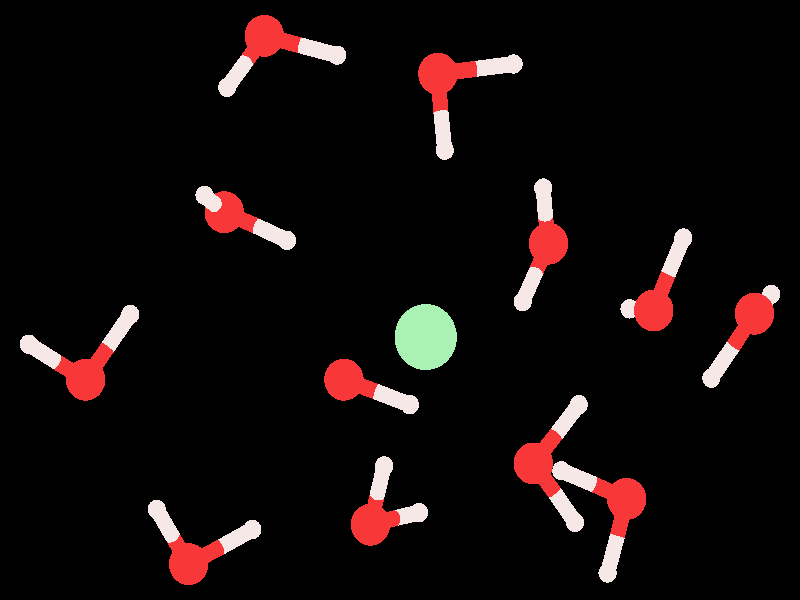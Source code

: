 #include "colors.inc"
#include "finish.inc"

global_settings {assumed_gamma 1 max_trace_level 6}
background {color White transmit 1.0}
camera {orthographic angle 0
  right -10.56*x up 7.45*y
  direction 50.00*z
  location <0,0,50.00> look_at <0,0,0>}


light_source {<  2.00,   3.00,  40.00> color White
  area_light <0.70, 0, 0>, <0, 0.70, 0>, 3, 3
  adaptive 1 jitter}
// no fog
#declare simple = finish {phong 0.7}
#declare pale = finish {ambient 0.5 diffuse 0.85 roughness 0.001 specular 0.200 }
#declare intermediate = finish {ambient 0.3 diffuse 0.6 specular 0.1 roughness 0.04}
#declare vmd = finish {ambient 0.0 diffuse 0.65 phong 0.1 phong_size 40.0 specular 0.5 }
#declare jmol = finish {ambient 0.2 diffuse 0.6 specular 1 roughness 0.001 metallic}
#declare ase2 = finish {ambient 0.05 brilliance 3 diffuse 0.6 metallic specular 0.7 roughness 0.04 reflection 0.15}
#declare ase3 = finish {ambient 0.15 brilliance 2 diffuse 0.6 metallic specular 1.0 roughness 0.001 reflection 0.0}
#declare glass = finish {ambient 0.05 diffuse 0.3 specular 1.0 roughness 0.001}
#declare glass2 = finish {ambient 0.01 diffuse 0.3 specular 1.0 reflection 0.25 roughness 0.001}
#declare Rcell = 0.050;
#declare Rbond = 0.100;

#macro atom(LOC, R, COL, TRANS, FIN)
  sphere{LOC, R texture{pigment{color COL transmit TRANS} finish{FIN}}}
#end
#macro constrain(LOC, R, COL, TRANS FIN)
union{torus{R, Rcell rotate 45*z texture{pigment{color COL transmit TRANS} finish{FIN}}}
     torus{R, Rcell rotate -45*z texture{pigment{color COL transmit TRANS} finish{FIN}}}
     translate LOC}
#end

// no cell vertices
atom(<  3.35,  -0.13,  -3.43>, 0.26, rgb <0.94, 0.04, 0.04>, 0.0, jmol) // #0
atom(<  3.03,  -0.11,  -4.33>, 0.12, rgb <0.91, 0.81, 0.79>, 0.0, jmol) // #1
atom(<  3.74,   0.77,  -3.36>, 0.12, rgb <0.91, 0.81, 0.79>, 0.0, jmol) // #2
atom(< -1.79,   3.28,  -7.02>, 0.26, rgb <0.94, 0.04, 0.04>, 0.0, jmol) // #3
atom(< -2.28,   2.64,  -6.41>, 0.12, rgb <0.91, 0.81, 0.79>, 0.0, jmol) // #4
atom(< -0.83,   3.04,  -6.70>, 0.12, rgb <0.91, 0.81, 0.79>, 0.0, jmol) // #5
atom(< -0.74,  -0.99,  -2.95>, 0.26, rgb <0.94, 0.04, 0.04>, 0.0, jmol) // #6
atom(< -0.68,  -0.90,  -3.92>, 0.12, rgb <0.91, 0.81, 0.79>, 0.0, jmol) // #7
atom(<  0.13,  -1.30,  -2.70>, 0.12, rgb <0.91, 0.81, 0.79>, 0.0, jmol) // #8
atom(< -4.15,  -0.99,  -5.82>, 0.26, rgb <0.94, 0.04, 0.04>, 0.0, jmol) // #9
atom(< -4.90,  -0.55,  -5.45>, 0.12, rgb <0.91, 0.81, 0.79>, 0.0, jmol) // #10
atom(< -3.56,  -0.18,  -5.96>, 0.12, rgb <0.91, 0.81, 0.79>, 0.0, jmol) // #11
atom(<  4.68,  -0.17,  -6.34>, 0.26, rgb <0.94, 0.04, 0.04>, 0.0, jmol) // #12
atom(<  4.90,   0.07,  -7.26>, 0.12, rgb <0.91, 0.81, 0.79>, 0.0, jmol) // #13
atom(<  4.11,  -0.97,  -6.48>, 0.12, rgb <0.91, 0.81, 0.79>, 0.0, jmol) // #14
atom(< -2.32,   1.09,  -5.61>, 0.26, rgb <0.94, 0.04, 0.04>, 0.0, jmol) // #15
atom(< -2.58,   1.30,  -4.68>, 0.12, rgb <0.91, 0.81, 0.79>, 0.0, jmol) // #16
atom(< -1.49,   0.74,  -5.36>, 0.12, rgb <0.91, 0.81, 0.79>, 0.0, jmol) // #17
atom(<  2.99,  -2.47,  -6.09>, 0.26, rgb <0.94, 0.04, 0.04>, 0.0, jmol) // #18
atom(<  2.13,  -2.12,  -5.85>, 0.12, rgb <0.91, 0.81, 0.79>, 0.0, jmol) // #19
atom(<  2.74,  -3.39,  -6.06>, 0.12, rgb <0.91, 0.81, 0.79>, 0.0, jmol) // #20
atom(<  1.96,   0.70,  -8.29>, 0.26, rgb <0.94, 0.04, 0.04>, 0.0, jmol) // #21
atom(<  1.89,   1.39,  -7.67>, 0.12, rgb <0.91, 0.81, 0.79>, 0.0, jmol) // #22
atom(<  1.62,  -0.02,  -7.64>, 0.12, rgb <0.91, 0.81, 0.79>, 0.0, jmol) // #23
atom(<  0.50,   2.81,  -5.41>, 0.26, rgb <0.94, 0.04, 0.04>, 0.0, jmol) // #24
atom(<  0.59,   1.86,  -5.17>, 0.12, rgb <0.91, 0.81, 0.79>, 0.0, jmol) // #25
atom(<  1.50,   2.93,  -5.60>, 0.12, rgb <0.91, 0.81, 0.79>, 0.0, jmol) // #26
atom(< -2.79,  -3.28,  -6.47>, 0.26, rgb <0.94, 0.04, 0.04>, 0.0, jmol) // #27
atom(< -3.21,  -2.60,  -5.88>, 0.12, rgb <0.91, 0.81, 0.79>, 0.0, jmol) // #28
atom(< -1.95,  -2.85,  -6.79>, 0.12, rgb <0.91, 0.81, 0.79>, 0.0, jmol) // #29
atom(< -0.39,  -2.79,  -7.70>, 0.26, rgb <0.94, 0.04, 0.04>, 0.0, jmol) // #30
atom(< -0.21,  -2.06,  -7.04>, 0.12, rgb <0.91, 0.81, 0.79>, 0.0, jmol) // #31
atom(<  0.25,  -2.64,  -8.42>, 0.12, rgb <0.91, 0.81, 0.79>, 0.0, jmol) // #32
atom(<  1.76,  -2.03,  -2.46>, 0.26, rgb <0.94, 0.04, 0.04>, 0.0, jmol) // #33
atom(<  2.31,  -2.76,  -2.65>, 0.12, rgb <0.91, 0.81, 0.79>, 0.0, jmol) // #34
atom(<  2.36,  -1.30,  -2.72>, 0.12, rgb <0.91, 0.81, 0.79>, 0.0, jmol) // #35
atom(<  0.34,  -0.46,  -5.74>, 0.41, rgb <0.40, 0.89, 0.45>, 0.0, jmol) // #36
cylinder {<  3.35,  -0.13,  -3.43>, <  3.19,  -0.12,  -3.88>, Rbond texture{pigment {color rgb <0.94, 0.04, 0.04> transmit 0.0} finish{jmol}}}
cylinder {<  3.03,  -0.11,  -4.33>, <  3.19,  -0.12,  -3.88>, Rbond texture{pigment {color rgb <0.91, 0.81, 0.79> transmit 0.0} finish{jmol}}}
cylinder {<  3.35,  -0.13,  -3.43>, <  3.54,   0.32,  -3.39>, Rbond texture{pigment {color rgb <0.94, 0.04, 0.04> transmit 0.0} finish{jmol}}}
cylinder {<  3.74,   0.77,  -3.36>, <  3.54,   0.32,  -3.39>, Rbond texture{pigment {color rgb <0.91, 0.81, 0.79> transmit 0.0} finish{jmol}}}
cylinder {< -1.79,   3.28,  -7.02>, < -1.31,   3.16,  -6.86>, Rbond texture{pigment {color rgb <0.94, 0.04, 0.04> transmit 0.0} finish{jmol}}}
cylinder {< -0.83,   3.04,  -6.70>, < -1.31,   3.16,  -6.86>, Rbond texture{pigment {color rgb <0.91, 0.81, 0.79> transmit 0.0} finish{jmol}}}
cylinder {< -1.79,   3.28,  -7.02>, < -2.03,   2.96,  -6.71>, Rbond texture{pigment {color rgb <0.94, 0.04, 0.04> transmit 0.0} finish{jmol}}}
cylinder {< -2.28,   2.64,  -6.41>, < -2.03,   2.96,  -6.71>, Rbond texture{pigment {color rgb <0.91, 0.81, 0.79> transmit 0.0} finish{jmol}}}
cylinder {< -0.74,  -0.99,  -2.95>, < -0.31,  -1.14,  -2.83>, Rbond texture{pigment {color rgb <0.94, 0.04, 0.04> transmit 0.0} finish{jmol}}}
cylinder {<  0.13,  -1.30,  -2.70>, < -0.31,  -1.14,  -2.83>, Rbond texture{pigment {color rgb <0.91, 0.81, 0.79> transmit 0.0} finish{jmol}}}
cylinder {< -0.74,  -0.99,  -2.95>, < -0.71,  -0.94,  -3.44>, Rbond texture{pigment {color rgb <0.94, 0.04, 0.04> transmit 0.0} finish{jmol}}}
cylinder {< -0.68,  -0.90,  -3.92>, < -0.71,  -0.94,  -3.44>, Rbond texture{pigment {color rgb <0.91, 0.81, 0.79> transmit 0.0} finish{jmol}}}
cylinder {< -4.15,  -0.99,  -5.82>, < -3.86,  -0.59,  -5.89>, Rbond texture{pigment {color rgb <0.94, 0.04, 0.04> transmit 0.0} finish{jmol}}}
cylinder {< -3.56,  -0.18,  -5.96>, < -3.86,  -0.59,  -5.89>, Rbond texture{pigment {color rgb <0.91, 0.81, 0.79> transmit 0.0} finish{jmol}}}
cylinder {< -4.15,  -0.99,  -5.82>, < -4.53,  -0.77,  -5.63>, Rbond texture{pigment {color rgb <0.94, 0.04, 0.04> transmit 0.0} finish{jmol}}}
cylinder {< -4.90,  -0.55,  -5.45>, < -4.53,  -0.77,  -5.63>, Rbond texture{pigment {color rgb <0.91, 0.81, 0.79> transmit 0.0} finish{jmol}}}
cylinder {<  4.68,  -0.17,  -6.34>, <  4.40,  -0.57,  -6.41>, Rbond texture{pigment {color rgb <0.94, 0.04, 0.04> transmit 0.0} finish{jmol}}}
cylinder {<  4.11,  -0.97,  -6.48>, <  4.40,  -0.57,  -6.41>, Rbond texture{pigment {color rgb <0.91, 0.81, 0.79> transmit 0.0} finish{jmol}}}
cylinder {<  4.68,  -0.17,  -6.34>, <  4.79,  -0.05,  -6.80>, Rbond texture{pigment {color rgb <0.94, 0.04, 0.04> transmit 0.0} finish{jmol}}}
cylinder {<  4.90,   0.07,  -7.26>, <  4.79,  -0.05,  -6.80>, Rbond texture{pigment {color rgb <0.91, 0.81, 0.79> transmit 0.0} finish{jmol}}}
cylinder {< -2.32,   1.09,  -5.61>, < -2.45,   1.19,  -5.15>, Rbond texture{pigment {color rgb <0.94, 0.04, 0.04> transmit 0.0} finish{jmol}}}
cylinder {< -2.58,   1.30,  -4.68>, < -2.45,   1.19,  -5.15>, Rbond texture{pigment {color rgb <0.91, 0.81, 0.79> transmit 0.0} finish{jmol}}}
cylinder {< -2.32,   1.09,  -5.61>, < -1.90,   0.92,  -5.49>, Rbond texture{pigment {color rgb <0.94, 0.04, 0.04> transmit 0.0} finish{jmol}}}
cylinder {< -1.49,   0.74,  -5.36>, < -1.90,   0.92,  -5.49>, Rbond texture{pigment {color rgb <0.91, 0.81, 0.79> transmit 0.0} finish{jmol}}}
cylinder {<  2.99,  -2.47,  -6.09>, <  2.87,  -2.93,  -6.07>, Rbond texture{pigment {color rgb <0.94, 0.04, 0.04> transmit 0.0} finish{jmol}}}
cylinder {<  2.74,  -3.39,  -6.06>, <  2.87,  -2.93,  -6.07>, Rbond texture{pigment {color rgb <0.91, 0.81, 0.79> transmit 0.0} finish{jmol}}}
cylinder {<  2.99,  -2.47,  -6.09>, <  2.56,  -2.29,  -5.97>, Rbond texture{pigment {color rgb <0.94, 0.04, 0.04> transmit 0.0} finish{jmol}}}
cylinder {<  2.13,  -2.12,  -5.85>, <  2.56,  -2.29,  -5.97>, Rbond texture{pigment {color rgb <0.91, 0.81, 0.79> transmit 0.0} finish{jmol}}}
cylinder {<  1.96,   0.70,  -8.29>, <  1.79,   0.34,  -7.97>, Rbond texture{pigment {color rgb <0.94, 0.04, 0.04> transmit 0.0} finish{jmol}}}
cylinder {<  1.62,  -0.02,  -7.64>, <  1.79,   0.34,  -7.97>, Rbond texture{pigment {color rgb <0.91, 0.81, 0.79> transmit 0.0} finish{jmol}}}
cylinder {<  1.96,   0.70,  -8.29>, <  1.92,   1.04,  -7.98>, Rbond texture{pigment {color rgb <0.94, 0.04, 0.04> transmit 0.0} finish{jmol}}}
cylinder {<  1.89,   1.39,  -7.67>, <  1.92,   1.04,  -7.98>, Rbond texture{pigment {color rgb <0.91, 0.81, 0.79> transmit 0.0} finish{jmol}}}
cylinder {<  0.50,   2.81,  -5.41>, <  0.54,   2.33,  -5.29>, Rbond texture{pigment {color rgb <0.94, 0.04, 0.04> transmit 0.0} finish{jmol}}}
cylinder {<  0.59,   1.86,  -5.17>, <  0.54,   2.33,  -5.29>, Rbond texture{pigment {color rgb <0.91, 0.81, 0.79> transmit 0.0} finish{jmol}}}
cylinder {<  0.50,   2.81,  -5.41>, <  1.00,   2.87,  -5.50>, Rbond texture{pigment {color rgb <0.94, 0.04, 0.04> transmit 0.0} finish{jmol}}}
cylinder {<  1.50,   2.93,  -5.60>, <  1.00,   2.87,  -5.50>, Rbond texture{pigment {color rgb <0.91, 0.81, 0.79> transmit 0.0} finish{jmol}}}
cylinder {< -2.79,  -3.28,  -6.47>, < -2.37,  -3.07,  -6.63>, Rbond texture{pigment {color rgb <0.94, 0.04, 0.04> transmit 0.0} finish{jmol}}}
cylinder {< -1.95,  -2.85,  -6.79>, < -2.37,  -3.07,  -6.63>, Rbond texture{pigment {color rgb <0.91, 0.81, 0.79> transmit 0.0} finish{jmol}}}
cylinder {< -2.79,  -3.28,  -6.47>, < -3.00,  -2.94,  -6.17>, Rbond texture{pigment {color rgb <0.94, 0.04, 0.04> transmit 0.0} finish{jmol}}}
cylinder {< -3.21,  -2.60,  -5.88>, < -3.00,  -2.94,  -6.17>, Rbond texture{pigment {color rgb <0.91, 0.81, 0.79> transmit 0.0} finish{jmol}}}
cylinder {< -0.39,  -2.79,  -7.70>, < -0.30,  -2.42,  -7.37>, Rbond texture{pigment {color rgb <0.94, 0.04, 0.04> transmit 0.0} finish{jmol}}}
cylinder {< -0.21,  -2.06,  -7.04>, < -0.30,  -2.42,  -7.37>, Rbond texture{pigment {color rgb <0.91, 0.81, 0.79> transmit 0.0} finish{jmol}}}
cylinder {< -0.39,  -2.79,  -7.70>, < -0.07,  -2.71,  -8.06>, Rbond texture{pigment {color rgb <0.94, 0.04, 0.04> transmit 0.0} finish{jmol}}}
cylinder {<  0.25,  -2.64,  -8.42>, < -0.07,  -2.71,  -8.06>, Rbond texture{pigment {color rgb <0.91, 0.81, 0.79> transmit 0.0} finish{jmol}}}
cylinder {<  1.76,  -2.03,  -2.46>, <  2.04,  -2.39,  -2.55>, Rbond texture{pigment {color rgb <0.94, 0.04, 0.04> transmit 0.0} finish{jmol}}}
cylinder {<  2.31,  -2.76,  -2.65>, <  2.04,  -2.39,  -2.55>, Rbond texture{pigment {color rgb <0.91, 0.81, 0.79> transmit 0.0} finish{jmol}}}
cylinder {<  1.76,  -2.03,  -2.46>, <  2.06,  -1.67,  -2.59>, Rbond texture{pigment {color rgb <0.94, 0.04, 0.04> transmit 0.0} finish{jmol}}}
cylinder {<  2.36,  -1.30,  -2.72>, <  2.06,  -1.67,  -2.59>, Rbond texture{pigment {color rgb <0.91, 0.81, 0.79> transmit 0.0} finish{jmol}}}
// no constraints
